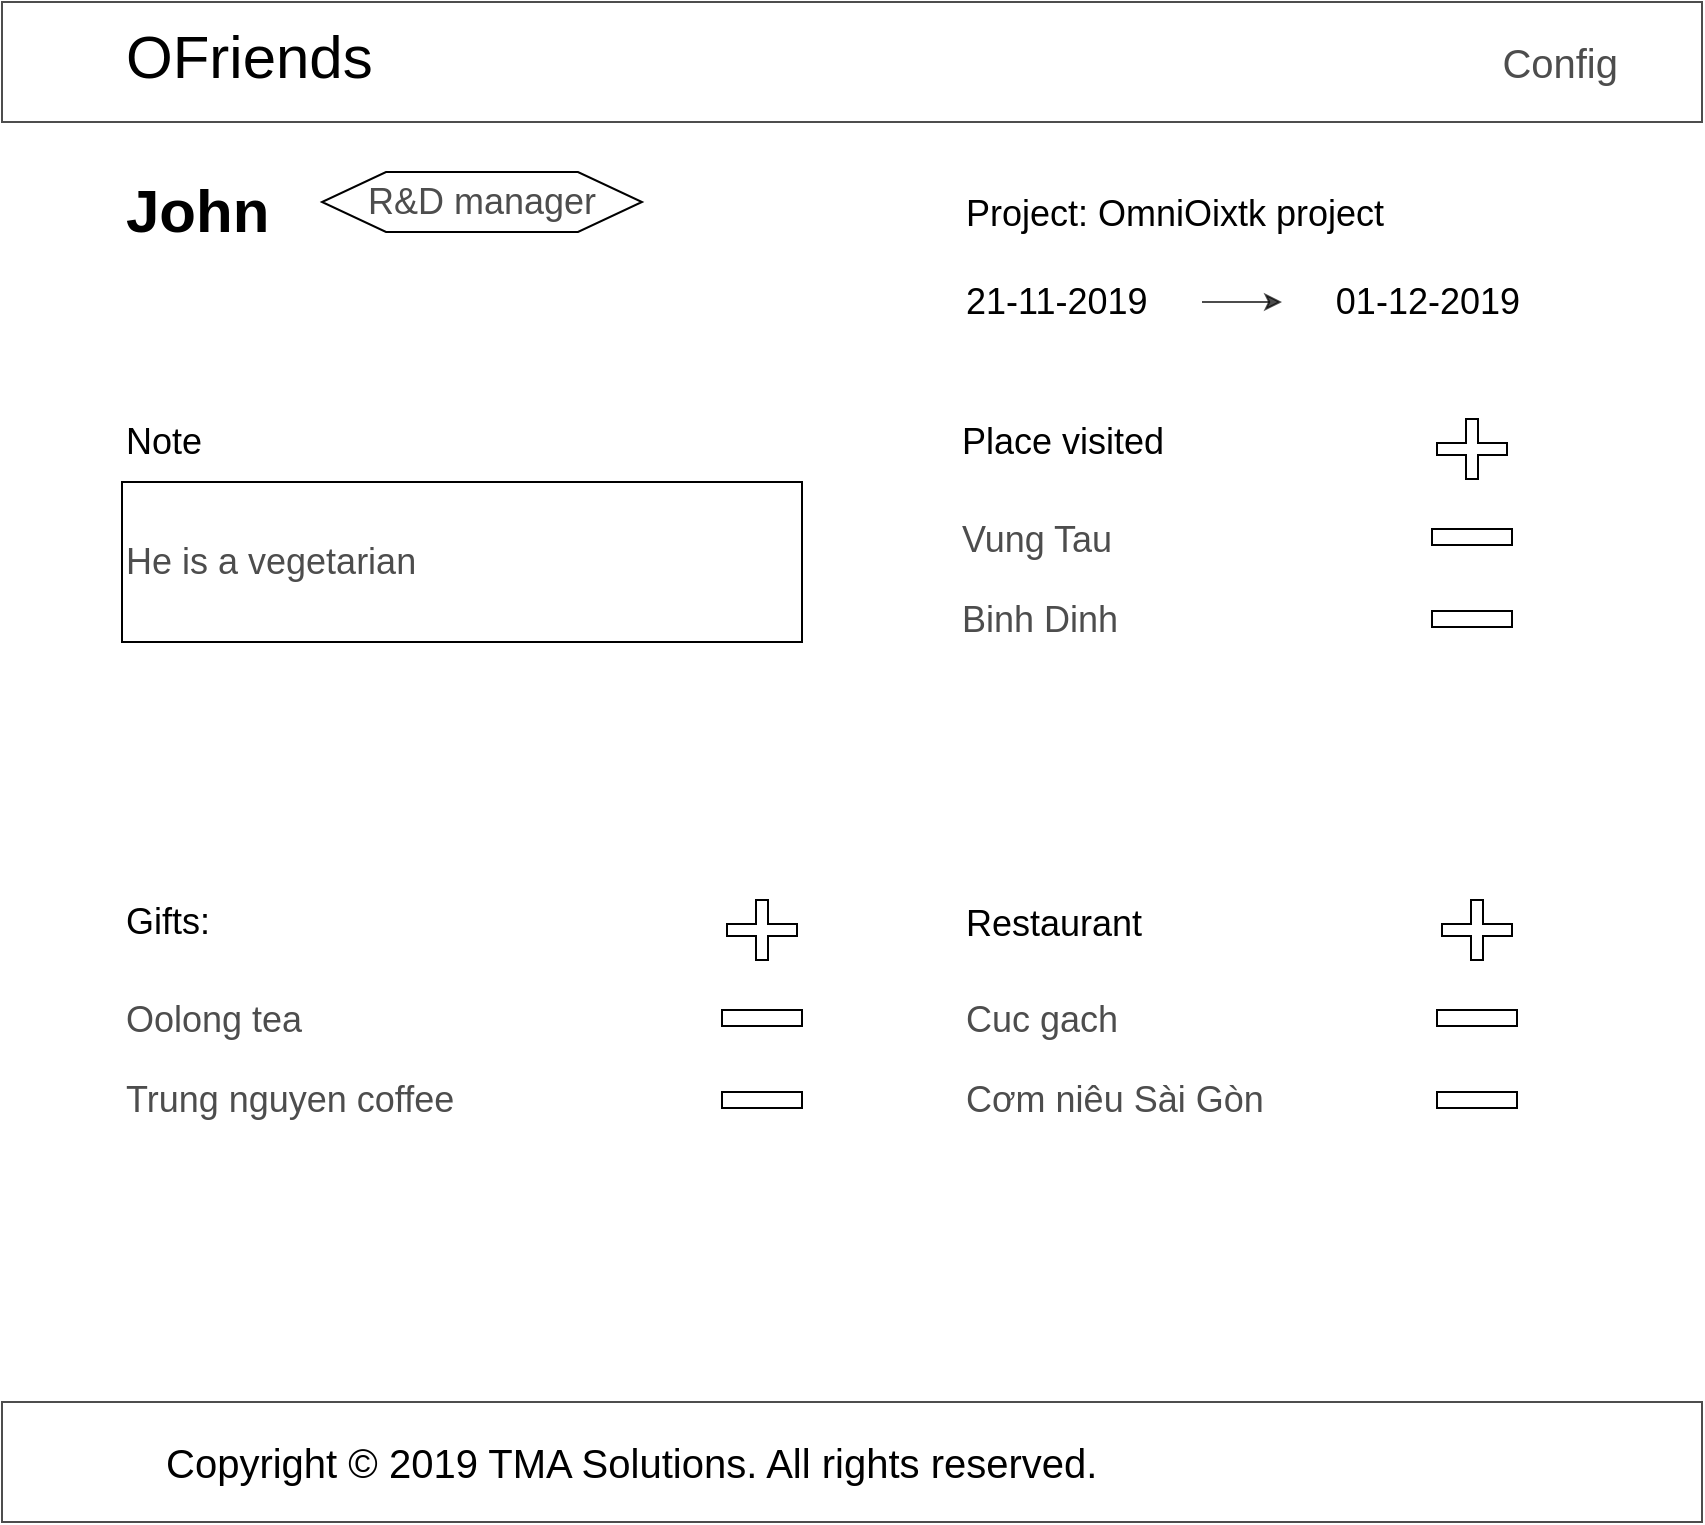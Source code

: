 <mxfile version="10.2.1" type="device"><diagram id="oSVK45ntM9ekwhACHQQf" name="Page-1"><mxGraphModel dx="1188" dy="718" grid="1" gridSize="10" guides="1" tooltips="1" connect="1" arrows="1" fold="1" page="1" pageScale="1" pageWidth="850" pageHeight="1100" math="0" shadow="0"><root><mxCell id="0"/><mxCell id="1" parent="0"/><mxCell id="c798-aoe-cJkhllQcpoC-25" value="" style="rounded=0;whiteSpace=wrap;html=1;shadow=0;strokeColor=#4D4D4D;fillColor=none;fontSize=16;fontColor=#4D4D4D;align=left;container=1;" vertex="1" parent="1"><mxGeometry width="850" height="60" as="geometry"/></mxCell><mxCell id="c798-aoe-cJkhllQcpoC-28" value="Config" style="text;html=1;strokeColor=none;fillColor=none;align=right;verticalAlign=middle;whiteSpace=wrap;rounded=0;shadow=0;fontSize=20;fontColor=#4D4D4D;" vertex="1" parent="c798-aoe-cJkhllQcpoC-25"><mxGeometry x="730" y="20" width="80" height="20" as="geometry"/></mxCell><mxCell id="c798-aoe-cJkhllQcpoC-26" value="" style="rounded=0;whiteSpace=wrap;html=1;shadow=0;strokeColor=#4D4D4D;fillColor=none;fontSize=16;fontColor=#4D4D4D;align=left;container=1;" vertex="1" parent="1"><mxGeometry y="700" width="850" height="60" as="geometry"/></mxCell><mxCell id="c798-aoe-cJkhllQcpoC-27" value="Copyright © 2019 TMA Solutions. All rights reserved." style="text;html=1;strokeColor=none;fillColor=none;align=left;verticalAlign=middle;whiteSpace=wrap;rounded=0;labelBorderColor=none;fontSize=20;flipH=0;" vertex="1" parent="c798-aoe-cJkhllQcpoC-26"><mxGeometry x="80" y="10" width="480" height="40" as="geometry"/></mxCell><mxCell id="c798-aoe-cJkhllQcpoC-2" value="&lt;font style=&quot;font-size: 30px;&quot;&gt;OFriends&lt;/font&gt;" style="text;html=1;strokeColor=none;fillColor=none;align=left;verticalAlign=top;whiteSpace=wrap;rounded=0;labelBorderColor=none;fontSize=30;flipH=0;" vertex="1" parent="1"><mxGeometry x="59.964" y="3" width="160.783" height="40" as="geometry"/></mxCell><mxCell id="c798-aoe-cJkhllQcpoC-62" value="&lt;font style=&quot;font-size: 30px&quot;&gt;John&lt;/font&gt;" style="text;html=1;strokeColor=none;fillColor=none;align=left;verticalAlign=top;whiteSpace=wrap;rounded=0;labelBorderColor=none;fontSize=30;flipH=0;fontStyle=1" vertex="1" parent="1"><mxGeometry x="59.964" y="80" width="160.783" height="40" as="geometry"/></mxCell><mxCell id="c798-aoe-cJkhllQcpoC-65" value="&lt;font style=&quot;font-size: 18px&quot;&gt;21-11-2019&lt;/font&gt;" style="text;html=1;strokeColor=none;fillColor=none;align=left;verticalAlign=middle;whiteSpace=wrap;rounded=0;labelBorderColor=none;fontSize=18;flipH=0;" vertex="1" parent="1"><mxGeometry x="480" y="140" width="120" height="20" as="geometry"/></mxCell><mxCell id="c798-aoe-cJkhllQcpoC-66" value="&lt;font style=&quot;font-size: 18px&quot;&gt;01-12-2019&lt;/font&gt;" style="text;html=1;strokeColor=none;fillColor=none;align=right;verticalAlign=middle;rounded=0;labelBorderColor=none;fontSize=18;flipH=0;" vertex="1" parent="1"><mxGeometry x="640" y="140" width="120" height="20" as="geometry"/></mxCell><mxCell id="c798-aoe-cJkhllQcpoC-67" value="" style="endArrow=classic;html=1;fontSize=18;fontColor=#4D4D4D;opacity=70;entryX=0;entryY=0.5;entryDx=0;entryDy=0;exitX=1;exitY=0.5;exitDx=0;exitDy=0;" edge="1" parent="1" source="c798-aoe-cJkhllQcpoC-65" target="c798-aoe-cJkhllQcpoC-66"><mxGeometry width="50" height="50" relative="1" as="geometry"><mxPoint x="600" y="180" as="sourcePoint"/><mxPoint x="650" y="130" as="targetPoint"/></mxGeometry></mxCell><mxCell id="c798-aoe-cJkhllQcpoC-68" value="&lt;font style=&quot;font-size: 18px&quot;&gt;Project: OmniOixtk project&lt;/font&gt;" style="text;html=1;strokeColor=none;fillColor=none;align=left;verticalAlign=bottom;whiteSpace=wrap;rounded=0;labelBorderColor=none;fontSize=18;flipH=0;fontStyle=0" vertex="1" parent="1"><mxGeometry x="480" y="80" width="220" height="40" as="geometry"/></mxCell><mxCell id="c798-aoe-cJkhllQcpoC-70" value="&lt;font style=&quot;font-size: 18px&quot;&gt;Gifts:&lt;/font&gt;" style="text;html=1;strokeColor=none;fillColor=none;align=left;verticalAlign=bottom;whiteSpace=wrap;rounded=0;labelBorderColor=none;fontSize=18;flipH=0;fontStyle=0" vertex="1" parent="1"><mxGeometry x="60" y="444" width="50" height="30" as="geometry"/></mxCell><mxCell id="c798-aoe-cJkhllQcpoC-82" value="Oolong tea" style="text;html=1;strokeColor=none;fillColor=none;align=left;verticalAlign=middle;whiteSpace=wrap;rounded=0;shadow=0;fontSize=18;fontColor=#4D4D4D;" vertex="1" parent="1"><mxGeometry x="60" y="499" width="100" height="20" as="geometry"/></mxCell><mxCell id="c798-aoe-cJkhllQcpoC-83" value="" style="shape=cross;whiteSpace=wrap;html=1;rounded=0;shadow=0;fillColor=none;gradientColor=none;fontSize=18;fontColor=#4D4D4D;align=right;" vertex="1" parent="1"><mxGeometry x="362.5" y="449" width="35" height="30" as="geometry"/></mxCell><mxCell id="c798-aoe-cJkhllQcpoC-84" value="" style="rounded=0;whiteSpace=wrap;html=1;shadow=0;fillColor=none;gradientColor=none;fontSize=18;fontColor=#4D4D4D;align=right;" vertex="1" parent="1"><mxGeometry x="360" y="504" width="40" height="8" as="geometry"/></mxCell><mxCell id="c798-aoe-cJkhllQcpoC-85" value="Trung nguyen coffee" style="text;html=1;strokeColor=none;fillColor=none;align=left;verticalAlign=middle;whiteSpace=wrap;rounded=0;shadow=0;fontSize=18;fontColor=#4D4D4D;" vertex="1" parent="1"><mxGeometry x="60" y="539" width="220" height="20" as="geometry"/></mxCell><mxCell id="c798-aoe-cJkhllQcpoC-86" value="" style="rounded=0;whiteSpace=wrap;html=1;shadow=0;fillColor=none;gradientColor=none;fontSize=18;fontColor=#4D4D4D;align=right;" vertex="1" parent="1"><mxGeometry x="360" y="545" width="40" height="8" as="geometry"/></mxCell><mxCell id="c798-aoe-cJkhllQcpoC-87" value="&lt;font style=&quot;font-size: 18px&quot;&gt;Restaurant&lt;/font&gt;" style="text;html=1;strokeColor=none;fillColor=none;align=left;verticalAlign=bottom;whiteSpace=wrap;rounded=0;labelBorderColor=none;fontSize=18;flipH=0;fontStyle=0" vertex="1" parent="1"><mxGeometry x="480" y="444.5" width="100" height="30" as="geometry"/></mxCell><mxCell id="c798-aoe-cJkhllQcpoC-88" value="Cuc gach" style="text;html=1;strokeColor=none;fillColor=none;align=left;verticalAlign=middle;whiteSpace=wrap;rounded=0;shadow=0;fontSize=18;fontColor=#4D4D4D;" vertex="1" parent="1"><mxGeometry x="480" y="499" width="100" height="20" as="geometry"/></mxCell><mxCell id="c798-aoe-cJkhllQcpoC-89" value="" style="shape=cross;whiteSpace=wrap;html=1;rounded=0;shadow=0;fillColor=none;gradientColor=none;fontSize=18;fontColor=#4D4D4D;align=right;" vertex="1" parent="1"><mxGeometry x="720" y="449" width="35" height="30" as="geometry"/></mxCell><mxCell id="c798-aoe-cJkhllQcpoC-90" value="" style="rounded=0;whiteSpace=wrap;html=1;shadow=0;fillColor=none;gradientColor=none;fontSize=18;fontColor=#4D4D4D;align=right;" vertex="1" parent="1"><mxGeometry x="717.5" y="504" width="40" height="8" as="geometry"/></mxCell><mxCell id="c798-aoe-cJkhllQcpoC-91" value="Cơm niêu Sài Gòn" style="text;html=1;strokeColor=none;fillColor=none;align=left;verticalAlign=middle;whiteSpace=wrap;rounded=0;shadow=0;fontSize=18;fontColor=#4D4D4D;" vertex="1" parent="1"><mxGeometry x="480" y="539" width="220" height="20" as="geometry"/></mxCell><mxCell id="c798-aoe-cJkhllQcpoC-92" value="" style="rounded=0;whiteSpace=wrap;html=1;shadow=0;fillColor=none;gradientColor=none;fontSize=18;fontColor=#4D4D4D;align=right;" vertex="1" parent="1"><mxGeometry x="717.5" y="545" width="40" height="8" as="geometry"/></mxCell><mxCell id="c798-aoe-cJkhllQcpoC-93" value="&lt;font style=&quot;font-size: 18px&quot;&gt;Place visited&lt;/font&gt;" style="text;html=1;strokeColor=none;fillColor=none;align=left;verticalAlign=bottom;whiteSpace=wrap;rounded=0;labelBorderColor=none;fontSize=18;flipH=0;fontStyle=0" vertex="1" parent="1"><mxGeometry x="477.5" y="204" width="110" height="30" as="geometry"/></mxCell><mxCell id="c798-aoe-cJkhllQcpoC-94" value="Vung Tau" style="text;html=1;strokeColor=none;fillColor=none;align=left;verticalAlign=middle;whiteSpace=wrap;rounded=0;shadow=0;fontSize=18;fontColor=#4D4D4D;" vertex="1" parent="1"><mxGeometry x="477.5" y="258.5" width="100" height="20" as="geometry"/></mxCell><mxCell id="c798-aoe-cJkhllQcpoC-95" value="" style="shape=cross;whiteSpace=wrap;html=1;rounded=0;shadow=0;fillColor=none;gradientColor=none;fontSize=18;fontColor=#4D4D4D;align=right;" vertex="1" parent="1"><mxGeometry x="717.5" y="208.5" width="35" height="30" as="geometry"/></mxCell><mxCell id="c798-aoe-cJkhllQcpoC-96" value="" style="rounded=0;whiteSpace=wrap;html=1;shadow=0;fillColor=none;gradientColor=none;fontSize=18;fontColor=#4D4D4D;align=right;" vertex="1" parent="1"><mxGeometry x="715" y="263.5" width="40" height="8" as="geometry"/></mxCell><mxCell id="c798-aoe-cJkhllQcpoC-97" value="Binh Dinh" style="text;html=1;strokeColor=none;fillColor=none;align=left;verticalAlign=middle;whiteSpace=wrap;rounded=0;shadow=0;fontSize=18;fontColor=#4D4D4D;" vertex="1" parent="1"><mxGeometry x="477.5" y="298.5" width="220" height="20" as="geometry"/></mxCell><mxCell id="c798-aoe-cJkhllQcpoC-98" value="" style="rounded=0;whiteSpace=wrap;html=1;shadow=0;fillColor=none;gradientColor=none;fontSize=18;fontColor=#4D4D4D;align=right;" vertex="1" parent="1"><mxGeometry x="715" y="304.5" width="40" height="8" as="geometry"/></mxCell><mxCell id="c798-aoe-cJkhllQcpoC-99" value="&lt;font style=&quot;font-size: 18px&quot;&gt;Note&lt;/font&gt;" style="text;html=1;strokeColor=none;fillColor=none;align=left;verticalAlign=bottom;whiteSpace=wrap;rounded=0;labelBorderColor=none;fontSize=18;flipH=0;fontStyle=0" vertex="1" parent="1"><mxGeometry x="60" y="204" width="170" height="30" as="geometry"/></mxCell><mxCell id="c798-aoe-cJkhllQcpoC-100" value="He is a vegetarian" style="rounded=0;whiteSpace=wrap;html=1;shadow=0;fillColor=none;gradientColor=none;fontSize=18;fontColor=#4D4D4D;align=left;" vertex="1" parent="1"><mxGeometry x="60" y="240" width="340" height="80" as="geometry"/></mxCell><mxCell id="c798-aoe-cJkhllQcpoC-103" value="R&amp;amp;D manager" style="shape=hexagon;perimeter=hexagonPerimeter2;whiteSpace=wrap;html=1;rounded=0;shadow=0;fillColor=none;gradientColor=none;fontSize=18;fontColor=#4D4D4D;align=center;size=0.2;" vertex="1" parent="1"><mxGeometry x="160" y="85" width="160" height="30" as="geometry"/></mxCell></root></mxGraphModel></diagram></mxfile>